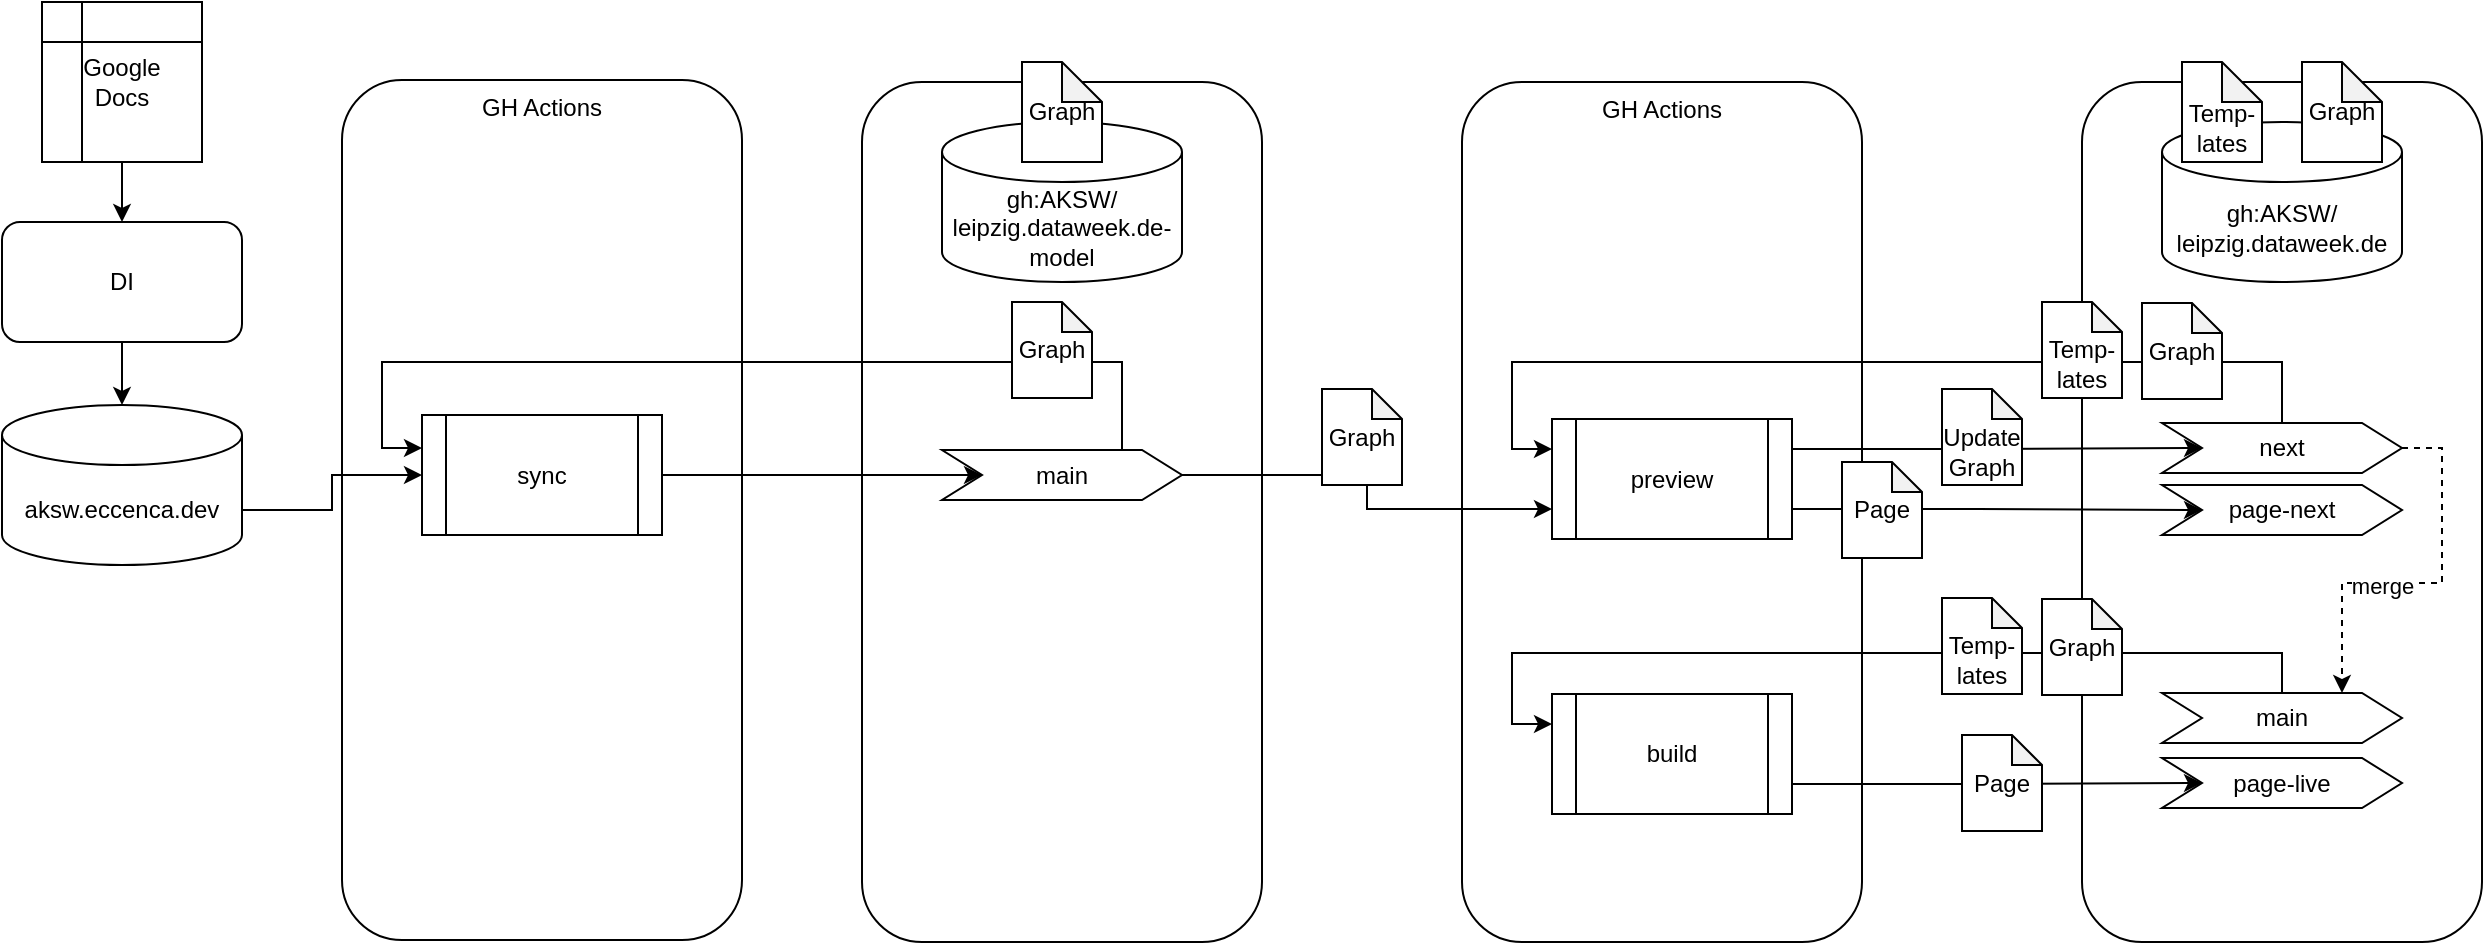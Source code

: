 <mxfile version="20.8.5" type="device"><diagram id="P_7EuGbtB0Ao0H07qRXN" name="Page-1"><mxGraphModel dx="2074" dy="1150" grid="1" gridSize="10" guides="1" tooltips="1" connect="1" arrows="1" fold="1" page="1" pageScale="1" pageWidth="850" pageHeight="1100" math="0" shadow="0"><root><mxCell id="0"/><mxCell id="1" parent="0"/><mxCell id="-NNGWb48QV_jDUu7JlSd-11" value="GH Actions" style="rounded=1;whiteSpace=wrap;html=1;verticalAlign=top;" vertex="1" parent="1"><mxGeometry x="250" y="279" width="200" height="430" as="geometry"/></mxCell><mxCell id="68OcsZN53yTAJC2pNpUd-23" value="" style="rounded=1;whiteSpace=wrap;html=1;verticalAlign=top;" parent="1" vertex="1"><mxGeometry x="1120" y="280" width="200" height="430" as="geometry"/></mxCell><mxCell id="zHaljfmVoLBtF0udQyNg-1" value="GH Actions" style="rounded=1;whiteSpace=wrap;html=1;verticalAlign=top;" parent="1" vertex="1"><mxGeometry x="810" y="280" width="200" height="430" as="geometry"/></mxCell><mxCell id="-NNGWb48QV_jDUu7JlSd-9" style="edgeStyle=orthogonalEdgeStyle;rounded=0;orthogonalLoop=1;jettySize=auto;html=1;exitX=1;exitY=0;exitDx=0;exitDy=52.5;exitPerimeter=0;entryX=0;entryY=0.5;entryDx=0;entryDy=0;" edge="1" parent="1" source="zHaljfmVoLBtF0udQyNg-2" target="-NNGWb48QV_jDUu7JlSd-8"><mxGeometry relative="1" as="geometry"/></mxCell><mxCell id="zHaljfmVoLBtF0udQyNg-2" value="aksw.eccenca.dev" style="shape=cylinder3;whiteSpace=wrap;html=1;boundedLbl=1;backgroundOutline=1;size=15;" parent="1" vertex="1"><mxGeometry x="80" y="441.5" width="120" height="80" as="geometry"/></mxCell><mxCell id="zHaljfmVoLBtF0udQyNg-3" value="&lt;div&gt;gh:AKSW/&lt;/div&gt;&lt;div&gt;leipzig.dataweek.de&lt;/div&gt;" style="shape=cylinder3;whiteSpace=wrap;html=1;boundedLbl=1;backgroundOutline=1;size=15;" parent="1" vertex="1"><mxGeometry x="1160" y="300" width="120" height="80" as="geometry"/></mxCell><mxCell id="zHaljfmVoLBtF0udQyNg-4" value="Graph" style="shape=note;whiteSpace=wrap;html=1;backgroundOutline=1;darkOpacity=0.05;size=20;" parent="1" vertex="1"><mxGeometry x="1230" y="270" width="40" height="50" as="geometry"/></mxCell><mxCell id="zHaljfmVoLBtF0udQyNg-7" style="edgeStyle=orthogonalEdgeStyle;rounded=0;orthogonalLoop=1;jettySize=auto;html=1;exitX=0.5;exitY=1;exitDx=0;exitDy=0;" parent="1" source="zHaljfmVoLBtF0udQyNg-5" target="zHaljfmVoLBtF0udQyNg-6" edge="1"><mxGeometry relative="1" as="geometry"/></mxCell><mxCell id="zHaljfmVoLBtF0udQyNg-5" value="&lt;div&gt;Google&lt;/div&gt;&lt;div&gt;Docs&lt;/div&gt;" style="shape=internalStorage;whiteSpace=wrap;html=1;backgroundOutline=1;" parent="1" vertex="1"><mxGeometry x="100" y="240" width="80" height="80" as="geometry"/></mxCell><mxCell id="zHaljfmVoLBtF0udQyNg-8" style="edgeStyle=orthogonalEdgeStyle;rounded=0;orthogonalLoop=1;jettySize=auto;html=1;exitX=0.5;exitY=1;exitDx=0;exitDy=0;entryX=0.5;entryY=0;entryDx=0;entryDy=0;entryPerimeter=0;" parent="1" source="zHaljfmVoLBtF0udQyNg-6" target="zHaljfmVoLBtF0udQyNg-2" edge="1"><mxGeometry relative="1" as="geometry"/></mxCell><mxCell id="zHaljfmVoLBtF0udQyNg-6" value="DI" style="rounded=1;whiteSpace=wrap;html=1;" parent="1" vertex="1"><mxGeometry x="80" y="350" width="120" height="60" as="geometry"/></mxCell><mxCell id="zHaljfmVoLBtF0udQyNg-18" style="edgeStyle=orthogonalEdgeStyle;rounded=0;orthogonalLoop=1;jettySize=auto;html=1;exitX=0.5;exitY=0;exitDx=0;exitDy=0;entryX=0;entryY=0.25;entryDx=0;entryDy=0;" parent="1" source="zHaljfmVoLBtF0udQyNg-10" target="zHaljfmVoLBtF0udQyNg-15" edge="1"><mxGeometry relative="1" as="geometry"/></mxCell><mxCell id="zHaljfmVoLBtF0udQyNg-10" value="main" style="shape=step;perimeter=stepPerimeter;whiteSpace=wrap;html=1;fixedSize=1;" parent="1" vertex="1"><mxGeometry x="1160" y="585.5" width="120" height="25" as="geometry"/></mxCell><mxCell id="68OcsZN53yTAJC2pNpUd-9" style="edgeStyle=orthogonalEdgeStyle;rounded=0;orthogonalLoop=1;jettySize=auto;html=1;exitX=0.5;exitY=0;exitDx=0;exitDy=0;entryX=0;entryY=0.25;entryDx=0;entryDy=0;" parent="1" source="zHaljfmVoLBtF0udQyNg-11" target="zHaljfmVoLBtF0udQyNg-14" edge="1"><mxGeometry relative="1" as="geometry"><Array as="points"><mxPoint x="1220" y="420"/><mxPoint x="835" y="420"/><mxPoint x="835" y="464"/></Array></mxGeometry></mxCell><mxCell id="68OcsZN53yTAJC2pNpUd-21" style="edgeStyle=orthogonalEdgeStyle;rounded=0;orthogonalLoop=1;jettySize=auto;html=1;exitX=1;exitY=0.5;exitDx=0;exitDy=0;entryX=0.75;entryY=0;entryDx=0;entryDy=0;dashed=1;" parent="1" source="zHaljfmVoLBtF0udQyNg-11" target="zHaljfmVoLBtF0udQyNg-10" edge="1"><mxGeometry relative="1" as="geometry"/></mxCell><mxCell id="68OcsZN53yTAJC2pNpUd-22" value="merge" style="edgeLabel;html=1;align=center;verticalAlign=middle;resizable=0;points=[];" parent="68OcsZN53yTAJC2pNpUd-21" vertex="1" connectable="0"><mxGeometry x="0.294" y="1" relative="1" as="geometry"><mxPoint x="7" as="offset"/></mxGeometry></mxCell><mxCell id="zHaljfmVoLBtF0udQyNg-11" value="next" style="shape=step;perimeter=stepPerimeter;whiteSpace=wrap;html=1;fixedSize=1;" parent="1" vertex="1"><mxGeometry x="1160" y="450.5" width="120" height="25" as="geometry"/></mxCell><mxCell id="zHaljfmVoLBtF0udQyNg-12" value="page-live" style="shape=step;perimeter=stepPerimeter;whiteSpace=wrap;html=1;fixedSize=1;" parent="1" vertex="1"><mxGeometry x="1160" y="618" width="120" height="25" as="geometry"/></mxCell><mxCell id="zHaljfmVoLBtF0udQyNg-13" value="page-next" style="shape=step;perimeter=stepPerimeter;whiteSpace=wrap;html=1;fixedSize=1;" parent="1" vertex="1"><mxGeometry x="1160" y="481.5" width="120" height="25" as="geometry"/></mxCell><mxCell id="68OcsZN53yTAJC2pNpUd-10" style="edgeStyle=orthogonalEdgeStyle;rounded=0;orthogonalLoop=1;jettySize=auto;html=1;exitX=1;exitY=0.75;exitDx=0;exitDy=0;entryX=0;entryY=0.5;entryDx=0;entryDy=0;" parent="1" source="zHaljfmVoLBtF0udQyNg-14" target="zHaljfmVoLBtF0udQyNg-13" edge="1"><mxGeometry relative="1" as="geometry"/></mxCell><mxCell id="68OcsZN53yTAJC2pNpUd-11" style="edgeStyle=orthogonalEdgeStyle;rounded=0;orthogonalLoop=1;jettySize=auto;html=1;exitX=1;exitY=0.25;exitDx=0;exitDy=0;" parent="1" source="zHaljfmVoLBtF0udQyNg-14" target="zHaljfmVoLBtF0udQyNg-11" edge="1"><mxGeometry relative="1" as="geometry"/></mxCell><mxCell id="zHaljfmVoLBtF0udQyNg-14" value="preview" style="shape=process;whiteSpace=wrap;html=1;backgroundOutline=1;" parent="1" vertex="1"><mxGeometry x="855" y="448.5" width="120" height="60" as="geometry"/></mxCell><mxCell id="zHaljfmVoLBtF0udQyNg-19" style="edgeStyle=orthogonalEdgeStyle;rounded=0;orthogonalLoop=1;jettySize=auto;html=1;exitX=1;exitY=0.75;exitDx=0;exitDy=0;entryX=0;entryY=0.5;entryDx=0;entryDy=0;" parent="1" source="zHaljfmVoLBtF0udQyNg-15" target="zHaljfmVoLBtF0udQyNg-12" edge="1"><mxGeometry relative="1" as="geometry"/></mxCell><mxCell id="zHaljfmVoLBtF0udQyNg-15" value="build" style="shape=process;whiteSpace=wrap;html=1;backgroundOutline=1;" parent="1" vertex="1"><mxGeometry x="855" y="586" width="120" height="60" as="geometry"/></mxCell><mxCell id="68OcsZN53yTAJC2pNpUd-12" value="&lt;div&gt;Update&lt;br&gt;&lt;/div&gt;&lt;div&gt;Graph&lt;/div&gt;" style="shape=note;whiteSpace=wrap;html=1;backgroundOutline=1;darkOpacity=0.05;size=15;verticalAlign=bottom;" parent="1" vertex="1"><mxGeometry x="1050" y="433.5" width="40" height="48" as="geometry"/></mxCell><mxCell id="68OcsZN53yTAJC2pNpUd-13" value="Page" style="shape=note;whiteSpace=wrap;html=1;backgroundOutline=1;darkOpacity=0.05;size=15;" parent="1" vertex="1"><mxGeometry x="1000" y="470" width="40" height="48" as="geometry"/></mxCell><mxCell id="68OcsZN53yTAJC2pNpUd-14" value="Page" style="shape=note;whiteSpace=wrap;html=1;backgroundOutline=1;darkOpacity=0.05;size=15;" parent="1" vertex="1"><mxGeometry x="1060" y="606.5" width="40" height="48" as="geometry"/></mxCell><mxCell id="68OcsZN53yTAJC2pNpUd-16" value="&lt;div&gt;Graph&lt;/div&gt;" style="shape=note;whiteSpace=wrap;html=1;backgroundOutline=1;darkOpacity=0.05;size=15;verticalAlign=middle;" parent="1" vertex="1"><mxGeometry x="1100" y="538.5" width="40" height="48" as="geometry"/></mxCell><mxCell id="68OcsZN53yTAJC2pNpUd-17" value="Temp-lates" style="shape=note;whiteSpace=wrap;html=1;backgroundOutline=1;darkOpacity=0.05;size=15;verticalAlign=bottom;" parent="1" vertex="1"><mxGeometry x="1050" y="538" width="40" height="48" as="geometry"/></mxCell><mxCell id="68OcsZN53yTAJC2pNpUd-18" value="&lt;div&gt;Graph&lt;/div&gt;" style="shape=note;whiteSpace=wrap;html=1;backgroundOutline=1;darkOpacity=0.05;size=15;verticalAlign=middle;" parent="1" vertex="1"><mxGeometry x="1150" y="390.5" width="40" height="48" as="geometry"/></mxCell><mxCell id="68OcsZN53yTAJC2pNpUd-19" value="Temp-lates" style="shape=note;whiteSpace=wrap;html=1;backgroundOutline=1;darkOpacity=0.05;size=15;verticalAlign=bottom;" parent="1" vertex="1"><mxGeometry x="1100" y="390" width="40" height="48" as="geometry"/></mxCell><mxCell id="68OcsZN53yTAJC2pNpUd-24" value="Temp-lates" style="shape=note;whiteSpace=wrap;html=1;backgroundOutline=1;darkOpacity=0.05;size=20;verticalAlign=bottom;" parent="1" vertex="1"><mxGeometry x="1170" y="270" width="40" height="50" as="geometry"/></mxCell><mxCell id="-NNGWb48QV_jDUu7JlSd-4" value="" style="rounded=1;whiteSpace=wrap;html=1;verticalAlign=top;" vertex="1" parent="1"><mxGeometry x="510" y="280" width="200" height="430" as="geometry"/></mxCell><mxCell id="-NNGWb48QV_jDUu7JlSd-5" value="&lt;div&gt;gh:AKSW/&lt;/div&gt;&lt;div&gt;leipzig.dataweek.de-model&lt;/div&gt;" style="shape=cylinder3;whiteSpace=wrap;html=1;boundedLbl=1;backgroundOutline=1;size=15;" vertex="1" parent="1"><mxGeometry x="550" y="300" width="120" height="80" as="geometry"/></mxCell><mxCell id="-NNGWb48QV_jDUu7JlSd-6" value="Graph" style="shape=note;whiteSpace=wrap;html=1;backgroundOutline=1;darkOpacity=0.05;size=20;" vertex="1" parent="1"><mxGeometry x="590" y="270" width="40" height="50" as="geometry"/></mxCell><mxCell id="-NNGWb48QV_jDUu7JlSd-18" style="edgeStyle=orthogonalEdgeStyle;rounded=0;orthogonalLoop=1;jettySize=auto;html=1;exitX=1;exitY=0.5;exitDx=0;exitDy=0;entryX=0;entryY=0.75;entryDx=0;entryDy=0;" edge="1" parent="1" source="-NNGWb48QV_jDUu7JlSd-7" target="zHaljfmVoLBtF0udQyNg-14"><mxGeometry relative="1" as="geometry"/></mxCell><mxCell id="-NNGWb48QV_jDUu7JlSd-7" value="main" style="shape=step;perimeter=stepPerimeter;whiteSpace=wrap;html=1;fixedSize=1;" vertex="1" parent="1"><mxGeometry x="550" y="464" width="120" height="25" as="geometry"/></mxCell><mxCell id="-NNGWb48QV_jDUu7JlSd-13" style="edgeStyle=orthogonalEdgeStyle;rounded=0;orthogonalLoop=1;jettySize=auto;html=1;exitX=1;exitY=0.5;exitDx=0;exitDy=0;entryX=0;entryY=0.5;entryDx=0;entryDy=0;" edge="1" parent="1" source="-NNGWb48QV_jDUu7JlSd-8" target="-NNGWb48QV_jDUu7JlSd-7"><mxGeometry relative="1" as="geometry"/></mxCell><mxCell id="-NNGWb48QV_jDUu7JlSd-8" value="sync" style="shape=process;whiteSpace=wrap;html=1;backgroundOutline=1;" vertex="1" parent="1"><mxGeometry x="290" y="446.5" width="120" height="60" as="geometry"/></mxCell><mxCell id="-NNGWb48QV_jDUu7JlSd-14" style="edgeStyle=orthogonalEdgeStyle;rounded=0;orthogonalLoop=1;jettySize=auto;html=1;entryX=0;entryY=0.25;entryDx=0;entryDy=0;exitX=0.75;exitY=0;exitDx=0;exitDy=0;" edge="1" parent="1" source="-NNGWb48QV_jDUu7JlSd-7"><mxGeometry relative="1" as="geometry"><Array as="points"><mxPoint x="640" y="420"/><mxPoint x="270" y="420"/><mxPoint x="270" y="463"/></Array><mxPoint x="655" y="450" as="sourcePoint"/><mxPoint x="290" y="463" as="targetPoint"/></mxGeometry></mxCell><mxCell id="-NNGWb48QV_jDUu7JlSd-15" value="&lt;div&gt;Graph&lt;/div&gt;" style="shape=note;whiteSpace=wrap;html=1;backgroundOutline=1;darkOpacity=0.05;size=15;verticalAlign=middle;" vertex="1" parent="1"><mxGeometry x="585" y="390" width="40" height="48" as="geometry"/></mxCell><mxCell id="-NNGWb48QV_jDUu7JlSd-17" value="&lt;div&gt;Graph&lt;/div&gt;" style="shape=note;whiteSpace=wrap;html=1;backgroundOutline=1;darkOpacity=0.05;size=15;verticalAlign=middle;" vertex="1" parent="1"><mxGeometry x="740" y="433.5" width="40" height="48" as="geometry"/></mxCell></root></mxGraphModel></diagram></mxfile>